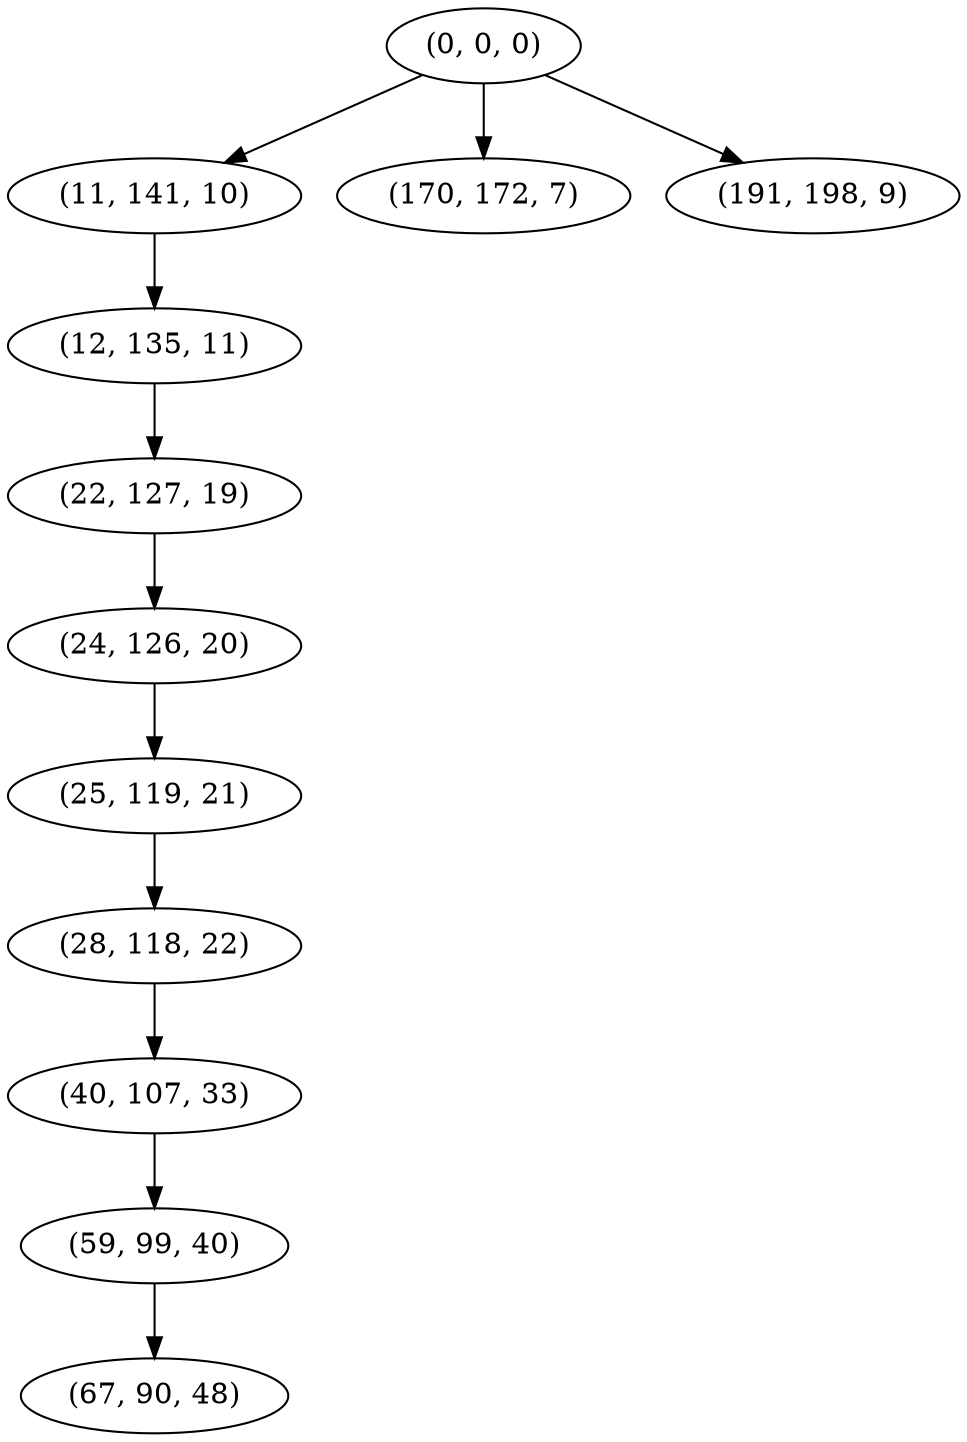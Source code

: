 digraph tree {
    "(0, 0, 0)";
    "(11, 141, 10)";
    "(12, 135, 11)";
    "(22, 127, 19)";
    "(24, 126, 20)";
    "(25, 119, 21)";
    "(28, 118, 22)";
    "(40, 107, 33)";
    "(59, 99, 40)";
    "(67, 90, 48)";
    "(170, 172, 7)";
    "(191, 198, 9)";
    "(0, 0, 0)" -> "(11, 141, 10)";
    "(0, 0, 0)" -> "(170, 172, 7)";
    "(0, 0, 0)" -> "(191, 198, 9)";
    "(11, 141, 10)" -> "(12, 135, 11)";
    "(12, 135, 11)" -> "(22, 127, 19)";
    "(22, 127, 19)" -> "(24, 126, 20)";
    "(24, 126, 20)" -> "(25, 119, 21)";
    "(25, 119, 21)" -> "(28, 118, 22)";
    "(28, 118, 22)" -> "(40, 107, 33)";
    "(40, 107, 33)" -> "(59, 99, 40)";
    "(59, 99, 40)" -> "(67, 90, 48)";
}
